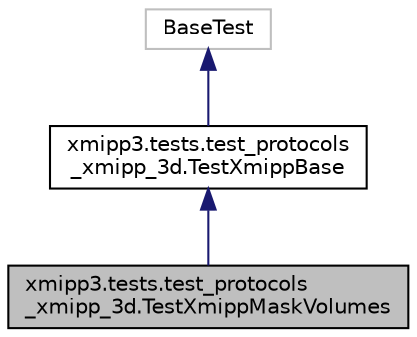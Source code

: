 digraph "xmipp3.tests.test_protocols_xmipp_3d.TestXmippMaskVolumes"
{
  edge [fontname="Helvetica",fontsize="10",labelfontname="Helvetica",labelfontsize="10"];
  node [fontname="Helvetica",fontsize="10",shape=record];
  Node3 [label="xmipp3.tests.test_protocols\l_xmipp_3d.TestXmippMaskVolumes",height=0.2,width=0.4,color="black", fillcolor="grey75", style="filled", fontcolor="black"];
  Node4 -> Node3 [dir="back",color="midnightblue",fontsize="10",style="solid",fontname="Helvetica"];
  Node4 [label="xmipp3.tests.test_protocols\l_xmipp_3d.TestXmippBase",height=0.2,width=0.4,color="black", fillcolor="white", style="filled",URL="$classxmipp3_1_1tests_1_1test__protocols__xmipp__3d_1_1TestXmippBase.html"];
  Node5 -> Node4 [dir="back",color="midnightblue",fontsize="10",style="solid",fontname="Helvetica"];
  Node5 [label="BaseTest",height=0.2,width=0.4,color="grey75", fillcolor="white", style="filled"];
}
